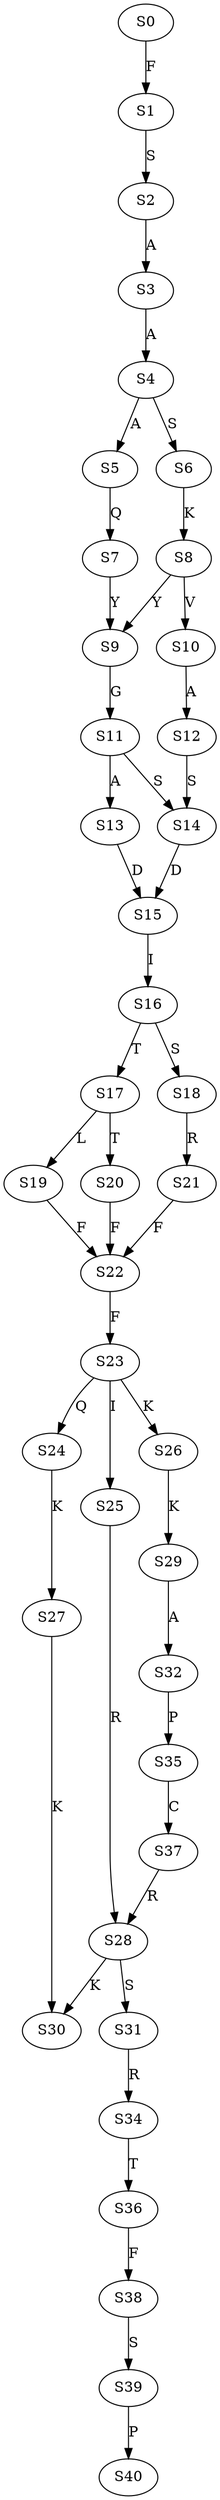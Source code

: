 strict digraph  {
	S0 -> S1 [ label = F ];
	S1 -> S2 [ label = S ];
	S2 -> S3 [ label = A ];
	S3 -> S4 [ label = A ];
	S4 -> S5 [ label = A ];
	S4 -> S6 [ label = S ];
	S5 -> S7 [ label = Q ];
	S6 -> S8 [ label = K ];
	S7 -> S9 [ label = Y ];
	S8 -> S10 [ label = V ];
	S8 -> S9 [ label = Y ];
	S9 -> S11 [ label = G ];
	S10 -> S12 [ label = A ];
	S11 -> S13 [ label = A ];
	S11 -> S14 [ label = S ];
	S12 -> S14 [ label = S ];
	S13 -> S15 [ label = D ];
	S14 -> S15 [ label = D ];
	S15 -> S16 [ label = I ];
	S16 -> S17 [ label = T ];
	S16 -> S18 [ label = S ];
	S17 -> S19 [ label = L ];
	S17 -> S20 [ label = T ];
	S18 -> S21 [ label = R ];
	S19 -> S22 [ label = F ];
	S20 -> S22 [ label = F ];
	S21 -> S22 [ label = F ];
	S22 -> S23 [ label = F ];
	S23 -> S24 [ label = Q ];
	S23 -> S25 [ label = I ];
	S23 -> S26 [ label = K ];
	S24 -> S27 [ label = K ];
	S25 -> S28 [ label = R ];
	S26 -> S29 [ label = K ];
	S27 -> S30 [ label = K ];
	S28 -> S30 [ label = K ];
	S28 -> S31 [ label = S ];
	S29 -> S32 [ label = A ];
	S31 -> S34 [ label = R ];
	S32 -> S35 [ label = P ];
	S34 -> S36 [ label = T ];
	S35 -> S37 [ label = C ];
	S36 -> S38 [ label = F ];
	S37 -> S28 [ label = R ];
	S38 -> S39 [ label = S ];
	S39 -> S40 [ label = P ];
}
